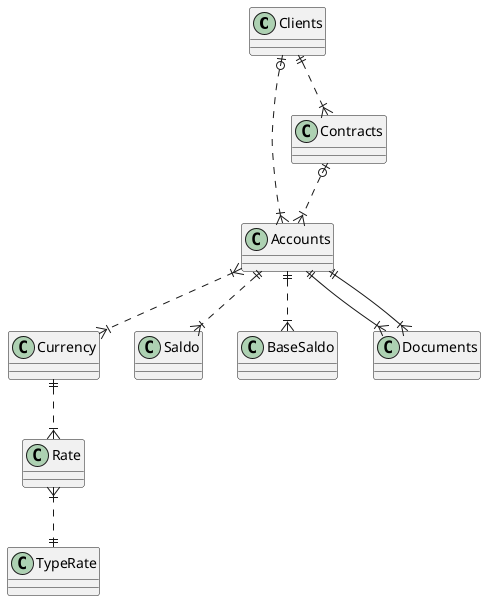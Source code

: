 @startuml er



Clients   |o..|{ Accounts
Clients   ||..|{ Contracts
Contracts |o..|{ Accounts
Accounts  }|..|{ Currency
Currency  ||..|{ Rate
Rate      }|..|| TypeRate   
Accounts  ||..|{ Saldo
Accounts  ||..|{ BaseSaldo
Accounts  ||--|{ Documents
Accounts  ||--|{ Documents



@enduml
